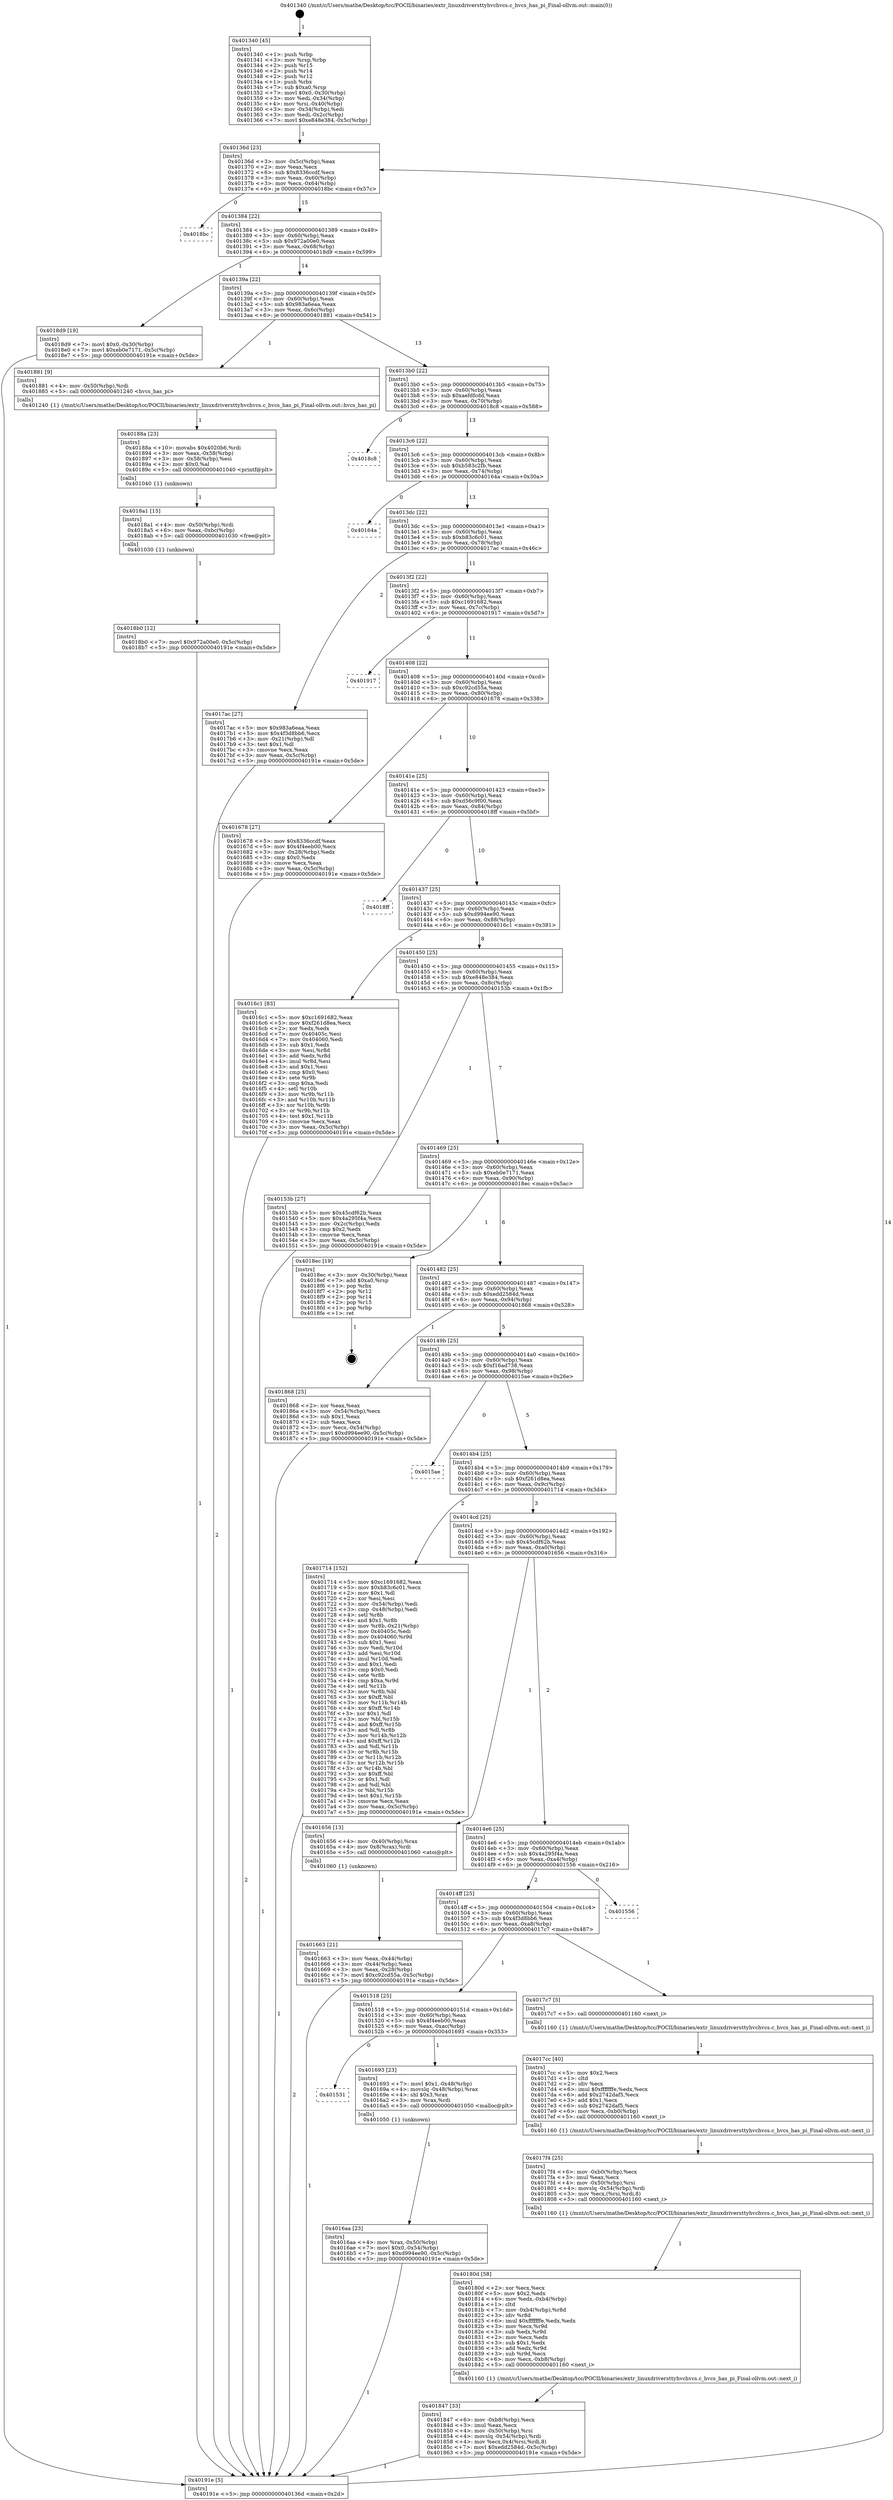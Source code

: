 digraph "0x401340" {
  label = "0x401340 (/mnt/c/Users/mathe/Desktop/tcc/POCII/binaries/extr_linuxdriversttyhvchvcs.c_hvcs_has_pi_Final-ollvm.out::main(0))"
  labelloc = "t"
  node[shape=record]

  Entry [label="",width=0.3,height=0.3,shape=circle,fillcolor=black,style=filled]
  "0x40136d" [label="{
     0x40136d [23]\l
     | [instrs]\l
     &nbsp;&nbsp;0x40136d \<+3\>: mov -0x5c(%rbp),%eax\l
     &nbsp;&nbsp;0x401370 \<+2\>: mov %eax,%ecx\l
     &nbsp;&nbsp;0x401372 \<+6\>: sub $0x8336ccdf,%ecx\l
     &nbsp;&nbsp;0x401378 \<+3\>: mov %eax,-0x60(%rbp)\l
     &nbsp;&nbsp;0x40137b \<+3\>: mov %ecx,-0x64(%rbp)\l
     &nbsp;&nbsp;0x40137e \<+6\>: je 00000000004018bc \<main+0x57c\>\l
  }"]
  "0x4018bc" [label="{
     0x4018bc\l
  }", style=dashed]
  "0x401384" [label="{
     0x401384 [22]\l
     | [instrs]\l
     &nbsp;&nbsp;0x401384 \<+5\>: jmp 0000000000401389 \<main+0x49\>\l
     &nbsp;&nbsp;0x401389 \<+3\>: mov -0x60(%rbp),%eax\l
     &nbsp;&nbsp;0x40138c \<+5\>: sub $0x972a00e0,%eax\l
     &nbsp;&nbsp;0x401391 \<+3\>: mov %eax,-0x68(%rbp)\l
     &nbsp;&nbsp;0x401394 \<+6\>: je 00000000004018d9 \<main+0x599\>\l
  }"]
  Exit [label="",width=0.3,height=0.3,shape=circle,fillcolor=black,style=filled,peripheries=2]
  "0x4018d9" [label="{
     0x4018d9 [19]\l
     | [instrs]\l
     &nbsp;&nbsp;0x4018d9 \<+7\>: movl $0x0,-0x30(%rbp)\l
     &nbsp;&nbsp;0x4018e0 \<+7\>: movl $0xeb0e7171,-0x5c(%rbp)\l
     &nbsp;&nbsp;0x4018e7 \<+5\>: jmp 000000000040191e \<main+0x5de\>\l
  }"]
  "0x40139a" [label="{
     0x40139a [22]\l
     | [instrs]\l
     &nbsp;&nbsp;0x40139a \<+5\>: jmp 000000000040139f \<main+0x5f\>\l
     &nbsp;&nbsp;0x40139f \<+3\>: mov -0x60(%rbp),%eax\l
     &nbsp;&nbsp;0x4013a2 \<+5\>: sub $0x983a6eaa,%eax\l
     &nbsp;&nbsp;0x4013a7 \<+3\>: mov %eax,-0x6c(%rbp)\l
     &nbsp;&nbsp;0x4013aa \<+6\>: je 0000000000401881 \<main+0x541\>\l
  }"]
  "0x4018b0" [label="{
     0x4018b0 [12]\l
     | [instrs]\l
     &nbsp;&nbsp;0x4018b0 \<+7\>: movl $0x972a00e0,-0x5c(%rbp)\l
     &nbsp;&nbsp;0x4018b7 \<+5\>: jmp 000000000040191e \<main+0x5de\>\l
  }"]
  "0x401881" [label="{
     0x401881 [9]\l
     | [instrs]\l
     &nbsp;&nbsp;0x401881 \<+4\>: mov -0x50(%rbp),%rdi\l
     &nbsp;&nbsp;0x401885 \<+5\>: call 0000000000401240 \<hvcs_has_pi\>\l
     | [calls]\l
     &nbsp;&nbsp;0x401240 \{1\} (/mnt/c/Users/mathe/Desktop/tcc/POCII/binaries/extr_linuxdriversttyhvchvcs.c_hvcs_has_pi_Final-ollvm.out::hvcs_has_pi)\l
  }"]
  "0x4013b0" [label="{
     0x4013b0 [22]\l
     | [instrs]\l
     &nbsp;&nbsp;0x4013b0 \<+5\>: jmp 00000000004013b5 \<main+0x75\>\l
     &nbsp;&nbsp;0x4013b5 \<+3\>: mov -0x60(%rbp),%eax\l
     &nbsp;&nbsp;0x4013b8 \<+5\>: sub $0xaefdfcdd,%eax\l
     &nbsp;&nbsp;0x4013bd \<+3\>: mov %eax,-0x70(%rbp)\l
     &nbsp;&nbsp;0x4013c0 \<+6\>: je 00000000004018c8 \<main+0x588\>\l
  }"]
  "0x4018a1" [label="{
     0x4018a1 [15]\l
     | [instrs]\l
     &nbsp;&nbsp;0x4018a1 \<+4\>: mov -0x50(%rbp),%rdi\l
     &nbsp;&nbsp;0x4018a5 \<+6\>: mov %eax,-0xbc(%rbp)\l
     &nbsp;&nbsp;0x4018ab \<+5\>: call 0000000000401030 \<free@plt\>\l
     | [calls]\l
     &nbsp;&nbsp;0x401030 \{1\} (unknown)\l
  }"]
  "0x4018c8" [label="{
     0x4018c8\l
  }", style=dashed]
  "0x4013c6" [label="{
     0x4013c6 [22]\l
     | [instrs]\l
     &nbsp;&nbsp;0x4013c6 \<+5\>: jmp 00000000004013cb \<main+0x8b\>\l
     &nbsp;&nbsp;0x4013cb \<+3\>: mov -0x60(%rbp),%eax\l
     &nbsp;&nbsp;0x4013ce \<+5\>: sub $0xb583c2fb,%eax\l
     &nbsp;&nbsp;0x4013d3 \<+3\>: mov %eax,-0x74(%rbp)\l
     &nbsp;&nbsp;0x4013d6 \<+6\>: je 000000000040164a \<main+0x30a\>\l
  }"]
  "0x40188a" [label="{
     0x40188a [23]\l
     | [instrs]\l
     &nbsp;&nbsp;0x40188a \<+10\>: movabs $0x4020b6,%rdi\l
     &nbsp;&nbsp;0x401894 \<+3\>: mov %eax,-0x58(%rbp)\l
     &nbsp;&nbsp;0x401897 \<+3\>: mov -0x58(%rbp),%esi\l
     &nbsp;&nbsp;0x40189a \<+2\>: mov $0x0,%al\l
     &nbsp;&nbsp;0x40189c \<+5\>: call 0000000000401040 \<printf@plt\>\l
     | [calls]\l
     &nbsp;&nbsp;0x401040 \{1\} (unknown)\l
  }"]
  "0x40164a" [label="{
     0x40164a\l
  }", style=dashed]
  "0x4013dc" [label="{
     0x4013dc [22]\l
     | [instrs]\l
     &nbsp;&nbsp;0x4013dc \<+5\>: jmp 00000000004013e1 \<main+0xa1\>\l
     &nbsp;&nbsp;0x4013e1 \<+3\>: mov -0x60(%rbp),%eax\l
     &nbsp;&nbsp;0x4013e4 \<+5\>: sub $0xb83c6c01,%eax\l
     &nbsp;&nbsp;0x4013e9 \<+3\>: mov %eax,-0x78(%rbp)\l
     &nbsp;&nbsp;0x4013ec \<+6\>: je 00000000004017ac \<main+0x46c\>\l
  }"]
  "0x401847" [label="{
     0x401847 [33]\l
     | [instrs]\l
     &nbsp;&nbsp;0x401847 \<+6\>: mov -0xb8(%rbp),%ecx\l
     &nbsp;&nbsp;0x40184d \<+3\>: imul %eax,%ecx\l
     &nbsp;&nbsp;0x401850 \<+4\>: mov -0x50(%rbp),%rsi\l
     &nbsp;&nbsp;0x401854 \<+4\>: movslq -0x54(%rbp),%rdi\l
     &nbsp;&nbsp;0x401858 \<+4\>: mov %ecx,0x4(%rsi,%rdi,8)\l
     &nbsp;&nbsp;0x40185c \<+7\>: movl $0xedd2584d,-0x5c(%rbp)\l
     &nbsp;&nbsp;0x401863 \<+5\>: jmp 000000000040191e \<main+0x5de\>\l
  }"]
  "0x4017ac" [label="{
     0x4017ac [27]\l
     | [instrs]\l
     &nbsp;&nbsp;0x4017ac \<+5\>: mov $0x983a6eaa,%eax\l
     &nbsp;&nbsp;0x4017b1 \<+5\>: mov $0x4f3d8bb6,%ecx\l
     &nbsp;&nbsp;0x4017b6 \<+3\>: mov -0x21(%rbp),%dl\l
     &nbsp;&nbsp;0x4017b9 \<+3\>: test $0x1,%dl\l
     &nbsp;&nbsp;0x4017bc \<+3\>: cmovne %ecx,%eax\l
     &nbsp;&nbsp;0x4017bf \<+3\>: mov %eax,-0x5c(%rbp)\l
     &nbsp;&nbsp;0x4017c2 \<+5\>: jmp 000000000040191e \<main+0x5de\>\l
  }"]
  "0x4013f2" [label="{
     0x4013f2 [22]\l
     | [instrs]\l
     &nbsp;&nbsp;0x4013f2 \<+5\>: jmp 00000000004013f7 \<main+0xb7\>\l
     &nbsp;&nbsp;0x4013f7 \<+3\>: mov -0x60(%rbp),%eax\l
     &nbsp;&nbsp;0x4013fa \<+5\>: sub $0xc1691682,%eax\l
     &nbsp;&nbsp;0x4013ff \<+3\>: mov %eax,-0x7c(%rbp)\l
     &nbsp;&nbsp;0x401402 \<+6\>: je 0000000000401917 \<main+0x5d7\>\l
  }"]
  "0x40180d" [label="{
     0x40180d [58]\l
     | [instrs]\l
     &nbsp;&nbsp;0x40180d \<+2\>: xor %ecx,%ecx\l
     &nbsp;&nbsp;0x40180f \<+5\>: mov $0x2,%edx\l
     &nbsp;&nbsp;0x401814 \<+6\>: mov %edx,-0xb4(%rbp)\l
     &nbsp;&nbsp;0x40181a \<+1\>: cltd\l
     &nbsp;&nbsp;0x40181b \<+7\>: mov -0xb4(%rbp),%r8d\l
     &nbsp;&nbsp;0x401822 \<+3\>: idiv %r8d\l
     &nbsp;&nbsp;0x401825 \<+6\>: imul $0xfffffffe,%edx,%edx\l
     &nbsp;&nbsp;0x40182b \<+3\>: mov %ecx,%r9d\l
     &nbsp;&nbsp;0x40182e \<+3\>: sub %edx,%r9d\l
     &nbsp;&nbsp;0x401831 \<+2\>: mov %ecx,%edx\l
     &nbsp;&nbsp;0x401833 \<+3\>: sub $0x1,%edx\l
     &nbsp;&nbsp;0x401836 \<+3\>: add %edx,%r9d\l
     &nbsp;&nbsp;0x401839 \<+3\>: sub %r9d,%ecx\l
     &nbsp;&nbsp;0x40183c \<+6\>: mov %ecx,-0xb8(%rbp)\l
     &nbsp;&nbsp;0x401842 \<+5\>: call 0000000000401160 \<next_i\>\l
     | [calls]\l
     &nbsp;&nbsp;0x401160 \{1\} (/mnt/c/Users/mathe/Desktop/tcc/POCII/binaries/extr_linuxdriversttyhvchvcs.c_hvcs_has_pi_Final-ollvm.out::next_i)\l
  }"]
  "0x401917" [label="{
     0x401917\l
  }", style=dashed]
  "0x401408" [label="{
     0x401408 [22]\l
     | [instrs]\l
     &nbsp;&nbsp;0x401408 \<+5\>: jmp 000000000040140d \<main+0xcd\>\l
     &nbsp;&nbsp;0x40140d \<+3\>: mov -0x60(%rbp),%eax\l
     &nbsp;&nbsp;0x401410 \<+5\>: sub $0xc92cd55a,%eax\l
     &nbsp;&nbsp;0x401415 \<+3\>: mov %eax,-0x80(%rbp)\l
     &nbsp;&nbsp;0x401418 \<+6\>: je 0000000000401678 \<main+0x338\>\l
  }"]
  "0x4017f4" [label="{
     0x4017f4 [25]\l
     | [instrs]\l
     &nbsp;&nbsp;0x4017f4 \<+6\>: mov -0xb0(%rbp),%ecx\l
     &nbsp;&nbsp;0x4017fa \<+3\>: imul %eax,%ecx\l
     &nbsp;&nbsp;0x4017fd \<+4\>: mov -0x50(%rbp),%rsi\l
     &nbsp;&nbsp;0x401801 \<+4\>: movslq -0x54(%rbp),%rdi\l
     &nbsp;&nbsp;0x401805 \<+3\>: mov %ecx,(%rsi,%rdi,8)\l
     &nbsp;&nbsp;0x401808 \<+5\>: call 0000000000401160 \<next_i\>\l
     | [calls]\l
     &nbsp;&nbsp;0x401160 \{1\} (/mnt/c/Users/mathe/Desktop/tcc/POCII/binaries/extr_linuxdriversttyhvchvcs.c_hvcs_has_pi_Final-ollvm.out::next_i)\l
  }"]
  "0x401678" [label="{
     0x401678 [27]\l
     | [instrs]\l
     &nbsp;&nbsp;0x401678 \<+5\>: mov $0x8336ccdf,%eax\l
     &nbsp;&nbsp;0x40167d \<+5\>: mov $0x4f4eeb00,%ecx\l
     &nbsp;&nbsp;0x401682 \<+3\>: mov -0x28(%rbp),%edx\l
     &nbsp;&nbsp;0x401685 \<+3\>: cmp $0x0,%edx\l
     &nbsp;&nbsp;0x401688 \<+3\>: cmove %ecx,%eax\l
     &nbsp;&nbsp;0x40168b \<+3\>: mov %eax,-0x5c(%rbp)\l
     &nbsp;&nbsp;0x40168e \<+5\>: jmp 000000000040191e \<main+0x5de\>\l
  }"]
  "0x40141e" [label="{
     0x40141e [25]\l
     | [instrs]\l
     &nbsp;&nbsp;0x40141e \<+5\>: jmp 0000000000401423 \<main+0xe3\>\l
     &nbsp;&nbsp;0x401423 \<+3\>: mov -0x60(%rbp),%eax\l
     &nbsp;&nbsp;0x401426 \<+5\>: sub $0xd56c9f00,%eax\l
     &nbsp;&nbsp;0x40142b \<+6\>: mov %eax,-0x84(%rbp)\l
     &nbsp;&nbsp;0x401431 \<+6\>: je 00000000004018ff \<main+0x5bf\>\l
  }"]
  "0x4017cc" [label="{
     0x4017cc [40]\l
     | [instrs]\l
     &nbsp;&nbsp;0x4017cc \<+5\>: mov $0x2,%ecx\l
     &nbsp;&nbsp;0x4017d1 \<+1\>: cltd\l
     &nbsp;&nbsp;0x4017d2 \<+2\>: idiv %ecx\l
     &nbsp;&nbsp;0x4017d4 \<+6\>: imul $0xfffffffe,%edx,%ecx\l
     &nbsp;&nbsp;0x4017da \<+6\>: add $0x2742daf5,%ecx\l
     &nbsp;&nbsp;0x4017e0 \<+3\>: add $0x1,%ecx\l
     &nbsp;&nbsp;0x4017e3 \<+6\>: sub $0x2742daf5,%ecx\l
     &nbsp;&nbsp;0x4017e9 \<+6\>: mov %ecx,-0xb0(%rbp)\l
     &nbsp;&nbsp;0x4017ef \<+5\>: call 0000000000401160 \<next_i\>\l
     | [calls]\l
     &nbsp;&nbsp;0x401160 \{1\} (/mnt/c/Users/mathe/Desktop/tcc/POCII/binaries/extr_linuxdriversttyhvchvcs.c_hvcs_has_pi_Final-ollvm.out::next_i)\l
  }"]
  "0x4018ff" [label="{
     0x4018ff\l
  }", style=dashed]
  "0x401437" [label="{
     0x401437 [25]\l
     | [instrs]\l
     &nbsp;&nbsp;0x401437 \<+5\>: jmp 000000000040143c \<main+0xfc\>\l
     &nbsp;&nbsp;0x40143c \<+3\>: mov -0x60(%rbp),%eax\l
     &nbsp;&nbsp;0x40143f \<+5\>: sub $0xd994ee90,%eax\l
     &nbsp;&nbsp;0x401444 \<+6\>: mov %eax,-0x88(%rbp)\l
     &nbsp;&nbsp;0x40144a \<+6\>: je 00000000004016c1 \<main+0x381\>\l
  }"]
  "0x4016aa" [label="{
     0x4016aa [23]\l
     | [instrs]\l
     &nbsp;&nbsp;0x4016aa \<+4\>: mov %rax,-0x50(%rbp)\l
     &nbsp;&nbsp;0x4016ae \<+7\>: movl $0x0,-0x54(%rbp)\l
     &nbsp;&nbsp;0x4016b5 \<+7\>: movl $0xd994ee90,-0x5c(%rbp)\l
     &nbsp;&nbsp;0x4016bc \<+5\>: jmp 000000000040191e \<main+0x5de\>\l
  }"]
  "0x4016c1" [label="{
     0x4016c1 [83]\l
     | [instrs]\l
     &nbsp;&nbsp;0x4016c1 \<+5\>: mov $0xc1691682,%eax\l
     &nbsp;&nbsp;0x4016c6 \<+5\>: mov $0xf261d8ea,%ecx\l
     &nbsp;&nbsp;0x4016cb \<+2\>: xor %edx,%edx\l
     &nbsp;&nbsp;0x4016cd \<+7\>: mov 0x40405c,%esi\l
     &nbsp;&nbsp;0x4016d4 \<+7\>: mov 0x404060,%edi\l
     &nbsp;&nbsp;0x4016db \<+3\>: sub $0x1,%edx\l
     &nbsp;&nbsp;0x4016de \<+3\>: mov %esi,%r8d\l
     &nbsp;&nbsp;0x4016e1 \<+3\>: add %edx,%r8d\l
     &nbsp;&nbsp;0x4016e4 \<+4\>: imul %r8d,%esi\l
     &nbsp;&nbsp;0x4016e8 \<+3\>: and $0x1,%esi\l
     &nbsp;&nbsp;0x4016eb \<+3\>: cmp $0x0,%esi\l
     &nbsp;&nbsp;0x4016ee \<+4\>: sete %r9b\l
     &nbsp;&nbsp;0x4016f2 \<+3\>: cmp $0xa,%edi\l
     &nbsp;&nbsp;0x4016f5 \<+4\>: setl %r10b\l
     &nbsp;&nbsp;0x4016f9 \<+3\>: mov %r9b,%r11b\l
     &nbsp;&nbsp;0x4016fc \<+3\>: and %r10b,%r11b\l
     &nbsp;&nbsp;0x4016ff \<+3\>: xor %r10b,%r9b\l
     &nbsp;&nbsp;0x401702 \<+3\>: or %r9b,%r11b\l
     &nbsp;&nbsp;0x401705 \<+4\>: test $0x1,%r11b\l
     &nbsp;&nbsp;0x401709 \<+3\>: cmovne %ecx,%eax\l
     &nbsp;&nbsp;0x40170c \<+3\>: mov %eax,-0x5c(%rbp)\l
     &nbsp;&nbsp;0x40170f \<+5\>: jmp 000000000040191e \<main+0x5de\>\l
  }"]
  "0x401450" [label="{
     0x401450 [25]\l
     | [instrs]\l
     &nbsp;&nbsp;0x401450 \<+5\>: jmp 0000000000401455 \<main+0x115\>\l
     &nbsp;&nbsp;0x401455 \<+3\>: mov -0x60(%rbp),%eax\l
     &nbsp;&nbsp;0x401458 \<+5\>: sub $0xe848e384,%eax\l
     &nbsp;&nbsp;0x40145d \<+6\>: mov %eax,-0x8c(%rbp)\l
     &nbsp;&nbsp;0x401463 \<+6\>: je 000000000040153b \<main+0x1fb\>\l
  }"]
  "0x401531" [label="{
     0x401531\l
  }", style=dashed]
  "0x40153b" [label="{
     0x40153b [27]\l
     | [instrs]\l
     &nbsp;&nbsp;0x40153b \<+5\>: mov $0x45cdf62b,%eax\l
     &nbsp;&nbsp;0x401540 \<+5\>: mov $0x4a295f4a,%ecx\l
     &nbsp;&nbsp;0x401545 \<+3\>: mov -0x2c(%rbp),%edx\l
     &nbsp;&nbsp;0x401548 \<+3\>: cmp $0x2,%edx\l
     &nbsp;&nbsp;0x40154b \<+3\>: cmovne %ecx,%eax\l
     &nbsp;&nbsp;0x40154e \<+3\>: mov %eax,-0x5c(%rbp)\l
     &nbsp;&nbsp;0x401551 \<+5\>: jmp 000000000040191e \<main+0x5de\>\l
  }"]
  "0x401469" [label="{
     0x401469 [25]\l
     | [instrs]\l
     &nbsp;&nbsp;0x401469 \<+5\>: jmp 000000000040146e \<main+0x12e\>\l
     &nbsp;&nbsp;0x40146e \<+3\>: mov -0x60(%rbp),%eax\l
     &nbsp;&nbsp;0x401471 \<+5\>: sub $0xeb0e7171,%eax\l
     &nbsp;&nbsp;0x401476 \<+6\>: mov %eax,-0x90(%rbp)\l
     &nbsp;&nbsp;0x40147c \<+6\>: je 00000000004018ec \<main+0x5ac\>\l
  }"]
  "0x40191e" [label="{
     0x40191e [5]\l
     | [instrs]\l
     &nbsp;&nbsp;0x40191e \<+5\>: jmp 000000000040136d \<main+0x2d\>\l
  }"]
  "0x401340" [label="{
     0x401340 [45]\l
     | [instrs]\l
     &nbsp;&nbsp;0x401340 \<+1\>: push %rbp\l
     &nbsp;&nbsp;0x401341 \<+3\>: mov %rsp,%rbp\l
     &nbsp;&nbsp;0x401344 \<+2\>: push %r15\l
     &nbsp;&nbsp;0x401346 \<+2\>: push %r14\l
     &nbsp;&nbsp;0x401348 \<+2\>: push %r12\l
     &nbsp;&nbsp;0x40134a \<+1\>: push %rbx\l
     &nbsp;&nbsp;0x40134b \<+7\>: sub $0xa0,%rsp\l
     &nbsp;&nbsp;0x401352 \<+7\>: movl $0x0,-0x30(%rbp)\l
     &nbsp;&nbsp;0x401359 \<+3\>: mov %edi,-0x34(%rbp)\l
     &nbsp;&nbsp;0x40135c \<+4\>: mov %rsi,-0x40(%rbp)\l
     &nbsp;&nbsp;0x401360 \<+3\>: mov -0x34(%rbp),%edi\l
     &nbsp;&nbsp;0x401363 \<+3\>: mov %edi,-0x2c(%rbp)\l
     &nbsp;&nbsp;0x401366 \<+7\>: movl $0xe848e384,-0x5c(%rbp)\l
  }"]
  "0x401693" [label="{
     0x401693 [23]\l
     | [instrs]\l
     &nbsp;&nbsp;0x401693 \<+7\>: movl $0x1,-0x48(%rbp)\l
     &nbsp;&nbsp;0x40169a \<+4\>: movslq -0x48(%rbp),%rax\l
     &nbsp;&nbsp;0x40169e \<+4\>: shl $0x3,%rax\l
     &nbsp;&nbsp;0x4016a2 \<+3\>: mov %rax,%rdi\l
     &nbsp;&nbsp;0x4016a5 \<+5\>: call 0000000000401050 \<malloc@plt\>\l
     | [calls]\l
     &nbsp;&nbsp;0x401050 \{1\} (unknown)\l
  }"]
  "0x4018ec" [label="{
     0x4018ec [19]\l
     | [instrs]\l
     &nbsp;&nbsp;0x4018ec \<+3\>: mov -0x30(%rbp),%eax\l
     &nbsp;&nbsp;0x4018ef \<+7\>: add $0xa0,%rsp\l
     &nbsp;&nbsp;0x4018f6 \<+1\>: pop %rbx\l
     &nbsp;&nbsp;0x4018f7 \<+2\>: pop %r12\l
     &nbsp;&nbsp;0x4018f9 \<+2\>: pop %r14\l
     &nbsp;&nbsp;0x4018fb \<+2\>: pop %r15\l
     &nbsp;&nbsp;0x4018fd \<+1\>: pop %rbp\l
     &nbsp;&nbsp;0x4018fe \<+1\>: ret\l
  }"]
  "0x401482" [label="{
     0x401482 [25]\l
     | [instrs]\l
     &nbsp;&nbsp;0x401482 \<+5\>: jmp 0000000000401487 \<main+0x147\>\l
     &nbsp;&nbsp;0x401487 \<+3\>: mov -0x60(%rbp),%eax\l
     &nbsp;&nbsp;0x40148a \<+5\>: sub $0xedd2584d,%eax\l
     &nbsp;&nbsp;0x40148f \<+6\>: mov %eax,-0x94(%rbp)\l
     &nbsp;&nbsp;0x401495 \<+6\>: je 0000000000401868 \<main+0x528\>\l
  }"]
  "0x401518" [label="{
     0x401518 [25]\l
     | [instrs]\l
     &nbsp;&nbsp;0x401518 \<+5\>: jmp 000000000040151d \<main+0x1dd\>\l
     &nbsp;&nbsp;0x40151d \<+3\>: mov -0x60(%rbp),%eax\l
     &nbsp;&nbsp;0x401520 \<+5\>: sub $0x4f4eeb00,%eax\l
     &nbsp;&nbsp;0x401525 \<+6\>: mov %eax,-0xac(%rbp)\l
     &nbsp;&nbsp;0x40152b \<+6\>: je 0000000000401693 \<main+0x353\>\l
  }"]
  "0x401868" [label="{
     0x401868 [25]\l
     | [instrs]\l
     &nbsp;&nbsp;0x401868 \<+2\>: xor %eax,%eax\l
     &nbsp;&nbsp;0x40186a \<+3\>: mov -0x54(%rbp),%ecx\l
     &nbsp;&nbsp;0x40186d \<+3\>: sub $0x1,%eax\l
     &nbsp;&nbsp;0x401870 \<+2\>: sub %eax,%ecx\l
     &nbsp;&nbsp;0x401872 \<+3\>: mov %ecx,-0x54(%rbp)\l
     &nbsp;&nbsp;0x401875 \<+7\>: movl $0xd994ee90,-0x5c(%rbp)\l
     &nbsp;&nbsp;0x40187c \<+5\>: jmp 000000000040191e \<main+0x5de\>\l
  }"]
  "0x40149b" [label="{
     0x40149b [25]\l
     | [instrs]\l
     &nbsp;&nbsp;0x40149b \<+5\>: jmp 00000000004014a0 \<main+0x160\>\l
     &nbsp;&nbsp;0x4014a0 \<+3\>: mov -0x60(%rbp),%eax\l
     &nbsp;&nbsp;0x4014a3 \<+5\>: sub $0xf16ad738,%eax\l
     &nbsp;&nbsp;0x4014a8 \<+6\>: mov %eax,-0x98(%rbp)\l
     &nbsp;&nbsp;0x4014ae \<+6\>: je 00000000004015ae \<main+0x26e\>\l
  }"]
  "0x4017c7" [label="{
     0x4017c7 [5]\l
     | [instrs]\l
     &nbsp;&nbsp;0x4017c7 \<+5\>: call 0000000000401160 \<next_i\>\l
     | [calls]\l
     &nbsp;&nbsp;0x401160 \{1\} (/mnt/c/Users/mathe/Desktop/tcc/POCII/binaries/extr_linuxdriversttyhvchvcs.c_hvcs_has_pi_Final-ollvm.out::next_i)\l
  }"]
  "0x4015ae" [label="{
     0x4015ae\l
  }", style=dashed]
  "0x4014b4" [label="{
     0x4014b4 [25]\l
     | [instrs]\l
     &nbsp;&nbsp;0x4014b4 \<+5\>: jmp 00000000004014b9 \<main+0x179\>\l
     &nbsp;&nbsp;0x4014b9 \<+3\>: mov -0x60(%rbp),%eax\l
     &nbsp;&nbsp;0x4014bc \<+5\>: sub $0xf261d8ea,%eax\l
     &nbsp;&nbsp;0x4014c1 \<+6\>: mov %eax,-0x9c(%rbp)\l
     &nbsp;&nbsp;0x4014c7 \<+6\>: je 0000000000401714 \<main+0x3d4\>\l
  }"]
  "0x4014ff" [label="{
     0x4014ff [25]\l
     | [instrs]\l
     &nbsp;&nbsp;0x4014ff \<+5\>: jmp 0000000000401504 \<main+0x1c4\>\l
     &nbsp;&nbsp;0x401504 \<+3\>: mov -0x60(%rbp),%eax\l
     &nbsp;&nbsp;0x401507 \<+5\>: sub $0x4f3d8bb6,%eax\l
     &nbsp;&nbsp;0x40150c \<+6\>: mov %eax,-0xa8(%rbp)\l
     &nbsp;&nbsp;0x401512 \<+6\>: je 00000000004017c7 \<main+0x487\>\l
  }"]
  "0x401714" [label="{
     0x401714 [152]\l
     | [instrs]\l
     &nbsp;&nbsp;0x401714 \<+5\>: mov $0xc1691682,%eax\l
     &nbsp;&nbsp;0x401719 \<+5\>: mov $0xb83c6c01,%ecx\l
     &nbsp;&nbsp;0x40171e \<+2\>: mov $0x1,%dl\l
     &nbsp;&nbsp;0x401720 \<+2\>: xor %esi,%esi\l
     &nbsp;&nbsp;0x401722 \<+3\>: mov -0x54(%rbp),%edi\l
     &nbsp;&nbsp;0x401725 \<+3\>: cmp -0x48(%rbp),%edi\l
     &nbsp;&nbsp;0x401728 \<+4\>: setl %r8b\l
     &nbsp;&nbsp;0x40172c \<+4\>: and $0x1,%r8b\l
     &nbsp;&nbsp;0x401730 \<+4\>: mov %r8b,-0x21(%rbp)\l
     &nbsp;&nbsp;0x401734 \<+7\>: mov 0x40405c,%edi\l
     &nbsp;&nbsp;0x40173b \<+8\>: mov 0x404060,%r9d\l
     &nbsp;&nbsp;0x401743 \<+3\>: sub $0x1,%esi\l
     &nbsp;&nbsp;0x401746 \<+3\>: mov %edi,%r10d\l
     &nbsp;&nbsp;0x401749 \<+3\>: add %esi,%r10d\l
     &nbsp;&nbsp;0x40174c \<+4\>: imul %r10d,%edi\l
     &nbsp;&nbsp;0x401750 \<+3\>: and $0x1,%edi\l
     &nbsp;&nbsp;0x401753 \<+3\>: cmp $0x0,%edi\l
     &nbsp;&nbsp;0x401756 \<+4\>: sete %r8b\l
     &nbsp;&nbsp;0x40175a \<+4\>: cmp $0xa,%r9d\l
     &nbsp;&nbsp;0x40175e \<+4\>: setl %r11b\l
     &nbsp;&nbsp;0x401762 \<+3\>: mov %r8b,%bl\l
     &nbsp;&nbsp;0x401765 \<+3\>: xor $0xff,%bl\l
     &nbsp;&nbsp;0x401768 \<+3\>: mov %r11b,%r14b\l
     &nbsp;&nbsp;0x40176b \<+4\>: xor $0xff,%r14b\l
     &nbsp;&nbsp;0x40176f \<+3\>: xor $0x1,%dl\l
     &nbsp;&nbsp;0x401772 \<+3\>: mov %bl,%r15b\l
     &nbsp;&nbsp;0x401775 \<+4\>: and $0xff,%r15b\l
     &nbsp;&nbsp;0x401779 \<+3\>: and %dl,%r8b\l
     &nbsp;&nbsp;0x40177c \<+3\>: mov %r14b,%r12b\l
     &nbsp;&nbsp;0x40177f \<+4\>: and $0xff,%r12b\l
     &nbsp;&nbsp;0x401783 \<+3\>: and %dl,%r11b\l
     &nbsp;&nbsp;0x401786 \<+3\>: or %r8b,%r15b\l
     &nbsp;&nbsp;0x401789 \<+3\>: or %r11b,%r12b\l
     &nbsp;&nbsp;0x40178c \<+3\>: xor %r12b,%r15b\l
     &nbsp;&nbsp;0x40178f \<+3\>: or %r14b,%bl\l
     &nbsp;&nbsp;0x401792 \<+3\>: xor $0xff,%bl\l
     &nbsp;&nbsp;0x401795 \<+3\>: or $0x1,%dl\l
     &nbsp;&nbsp;0x401798 \<+2\>: and %dl,%bl\l
     &nbsp;&nbsp;0x40179a \<+3\>: or %bl,%r15b\l
     &nbsp;&nbsp;0x40179d \<+4\>: test $0x1,%r15b\l
     &nbsp;&nbsp;0x4017a1 \<+3\>: cmovne %ecx,%eax\l
     &nbsp;&nbsp;0x4017a4 \<+3\>: mov %eax,-0x5c(%rbp)\l
     &nbsp;&nbsp;0x4017a7 \<+5\>: jmp 000000000040191e \<main+0x5de\>\l
  }"]
  "0x4014cd" [label="{
     0x4014cd [25]\l
     | [instrs]\l
     &nbsp;&nbsp;0x4014cd \<+5\>: jmp 00000000004014d2 \<main+0x192\>\l
     &nbsp;&nbsp;0x4014d2 \<+3\>: mov -0x60(%rbp),%eax\l
     &nbsp;&nbsp;0x4014d5 \<+5\>: sub $0x45cdf62b,%eax\l
     &nbsp;&nbsp;0x4014da \<+6\>: mov %eax,-0xa0(%rbp)\l
     &nbsp;&nbsp;0x4014e0 \<+6\>: je 0000000000401656 \<main+0x316\>\l
  }"]
  "0x401556" [label="{
     0x401556\l
  }", style=dashed]
  "0x401656" [label="{
     0x401656 [13]\l
     | [instrs]\l
     &nbsp;&nbsp;0x401656 \<+4\>: mov -0x40(%rbp),%rax\l
     &nbsp;&nbsp;0x40165a \<+4\>: mov 0x8(%rax),%rdi\l
     &nbsp;&nbsp;0x40165e \<+5\>: call 0000000000401060 \<atoi@plt\>\l
     | [calls]\l
     &nbsp;&nbsp;0x401060 \{1\} (unknown)\l
  }"]
  "0x4014e6" [label="{
     0x4014e6 [25]\l
     | [instrs]\l
     &nbsp;&nbsp;0x4014e6 \<+5\>: jmp 00000000004014eb \<main+0x1ab\>\l
     &nbsp;&nbsp;0x4014eb \<+3\>: mov -0x60(%rbp),%eax\l
     &nbsp;&nbsp;0x4014ee \<+5\>: sub $0x4a295f4a,%eax\l
     &nbsp;&nbsp;0x4014f3 \<+6\>: mov %eax,-0xa4(%rbp)\l
     &nbsp;&nbsp;0x4014f9 \<+6\>: je 0000000000401556 \<main+0x216\>\l
  }"]
  "0x401663" [label="{
     0x401663 [21]\l
     | [instrs]\l
     &nbsp;&nbsp;0x401663 \<+3\>: mov %eax,-0x44(%rbp)\l
     &nbsp;&nbsp;0x401666 \<+3\>: mov -0x44(%rbp),%eax\l
     &nbsp;&nbsp;0x401669 \<+3\>: mov %eax,-0x28(%rbp)\l
     &nbsp;&nbsp;0x40166c \<+7\>: movl $0xc92cd55a,-0x5c(%rbp)\l
     &nbsp;&nbsp;0x401673 \<+5\>: jmp 000000000040191e \<main+0x5de\>\l
  }"]
  Entry -> "0x401340" [label=" 1"]
  "0x40136d" -> "0x4018bc" [label=" 0"]
  "0x40136d" -> "0x401384" [label=" 15"]
  "0x4018ec" -> Exit [label=" 1"]
  "0x401384" -> "0x4018d9" [label=" 1"]
  "0x401384" -> "0x40139a" [label=" 14"]
  "0x4018d9" -> "0x40191e" [label=" 1"]
  "0x40139a" -> "0x401881" [label=" 1"]
  "0x40139a" -> "0x4013b0" [label=" 13"]
  "0x4018b0" -> "0x40191e" [label=" 1"]
  "0x4013b0" -> "0x4018c8" [label=" 0"]
  "0x4013b0" -> "0x4013c6" [label=" 13"]
  "0x4018a1" -> "0x4018b0" [label=" 1"]
  "0x4013c6" -> "0x40164a" [label=" 0"]
  "0x4013c6" -> "0x4013dc" [label=" 13"]
  "0x40188a" -> "0x4018a1" [label=" 1"]
  "0x4013dc" -> "0x4017ac" [label=" 2"]
  "0x4013dc" -> "0x4013f2" [label=" 11"]
  "0x401881" -> "0x40188a" [label=" 1"]
  "0x4013f2" -> "0x401917" [label=" 0"]
  "0x4013f2" -> "0x401408" [label=" 11"]
  "0x401868" -> "0x40191e" [label=" 1"]
  "0x401408" -> "0x401678" [label=" 1"]
  "0x401408" -> "0x40141e" [label=" 10"]
  "0x401847" -> "0x40191e" [label=" 1"]
  "0x40141e" -> "0x4018ff" [label=" 0"]
  "0x40141e" -> "0x401437" [label=" 10"]
  "0x40180d" -> "0x401847" [label=" 1"]
  "0x401437" -> "0x4016c1" [label=" 2"]
  "0x401437" -> "0x401450" [label=" 8"]
  "0x4017f4" -> "0x40180d" [label=" 1"]
  "0x401450" -> "0x40153b" [label=" 1"]
  "0x401450" -> "0x401469" [label=" 7"]
  "0x40153b" -> "0x40191e" [label=" 1"]
  "0x401340" -> "0x40136d" [label=" 1"]
  "0x40191e" -> "0x40136d" [label=" 14"]
  "0x4017cc" -> "0x4017f4" [label=" 1"]
  "0x401469" -> "0x4018ec" [label=" 1"]
  "0x401469" -> "0x401482" [label=" 6"]
  "0x4017c7" -> "0x4017cc" [label=" 1"]
  "0x401482" -> "0x401868" [label=" 1"]
  "0x401482" -> "0x40149b" [label=" 5"]
  "0x401714" -> "0x40191e" [label=" 2"]
  "0x40149b" -> "0x4015ae" [label=" 0"]
  "0x40149b" -> "0x4014b4" [label=" 5"]
  "0x4016c1" -> "0x40191e" [label=" 2"]
  "0x4014b4" -> "0x401714" [label=" 2"]
  "0x4014b4" -> "0x4014cd" [label=" 3"]
  "0x401693" -> "0x4016aa" [label=" 1"]
  "0x4014cd" -> "0x401656" [label=" 1"]
  "0x4014cd" -> "0x4014e6" [label=" 2"]
  "0x401656" -> "0x401663" [label=" 1"]
  "0x401663" -> "0x40191e" [label=" 1"]
  "0x401678" -> "0x40191e" [label=" 1"]
  "0x401518" -> "0x401531" [label=" 0"]
  "0x4014e6" -> "0x401556" [label=" 0"]
  "0x4014e6" -> "0x4014ff" [label=" 2"]
  "0x4016aa" -> "0x40191e" [label=" 1"]
  "0x4014ff" -> "0x4017c7" [label=" 1"]
  "0x4014ff" -> "0x401518" [label=" 1"]
  "0x4017ac" -> "0x40191e" [label=" 2"]
  "0x401518" -> "0x401693" [label=" 1"]
}
